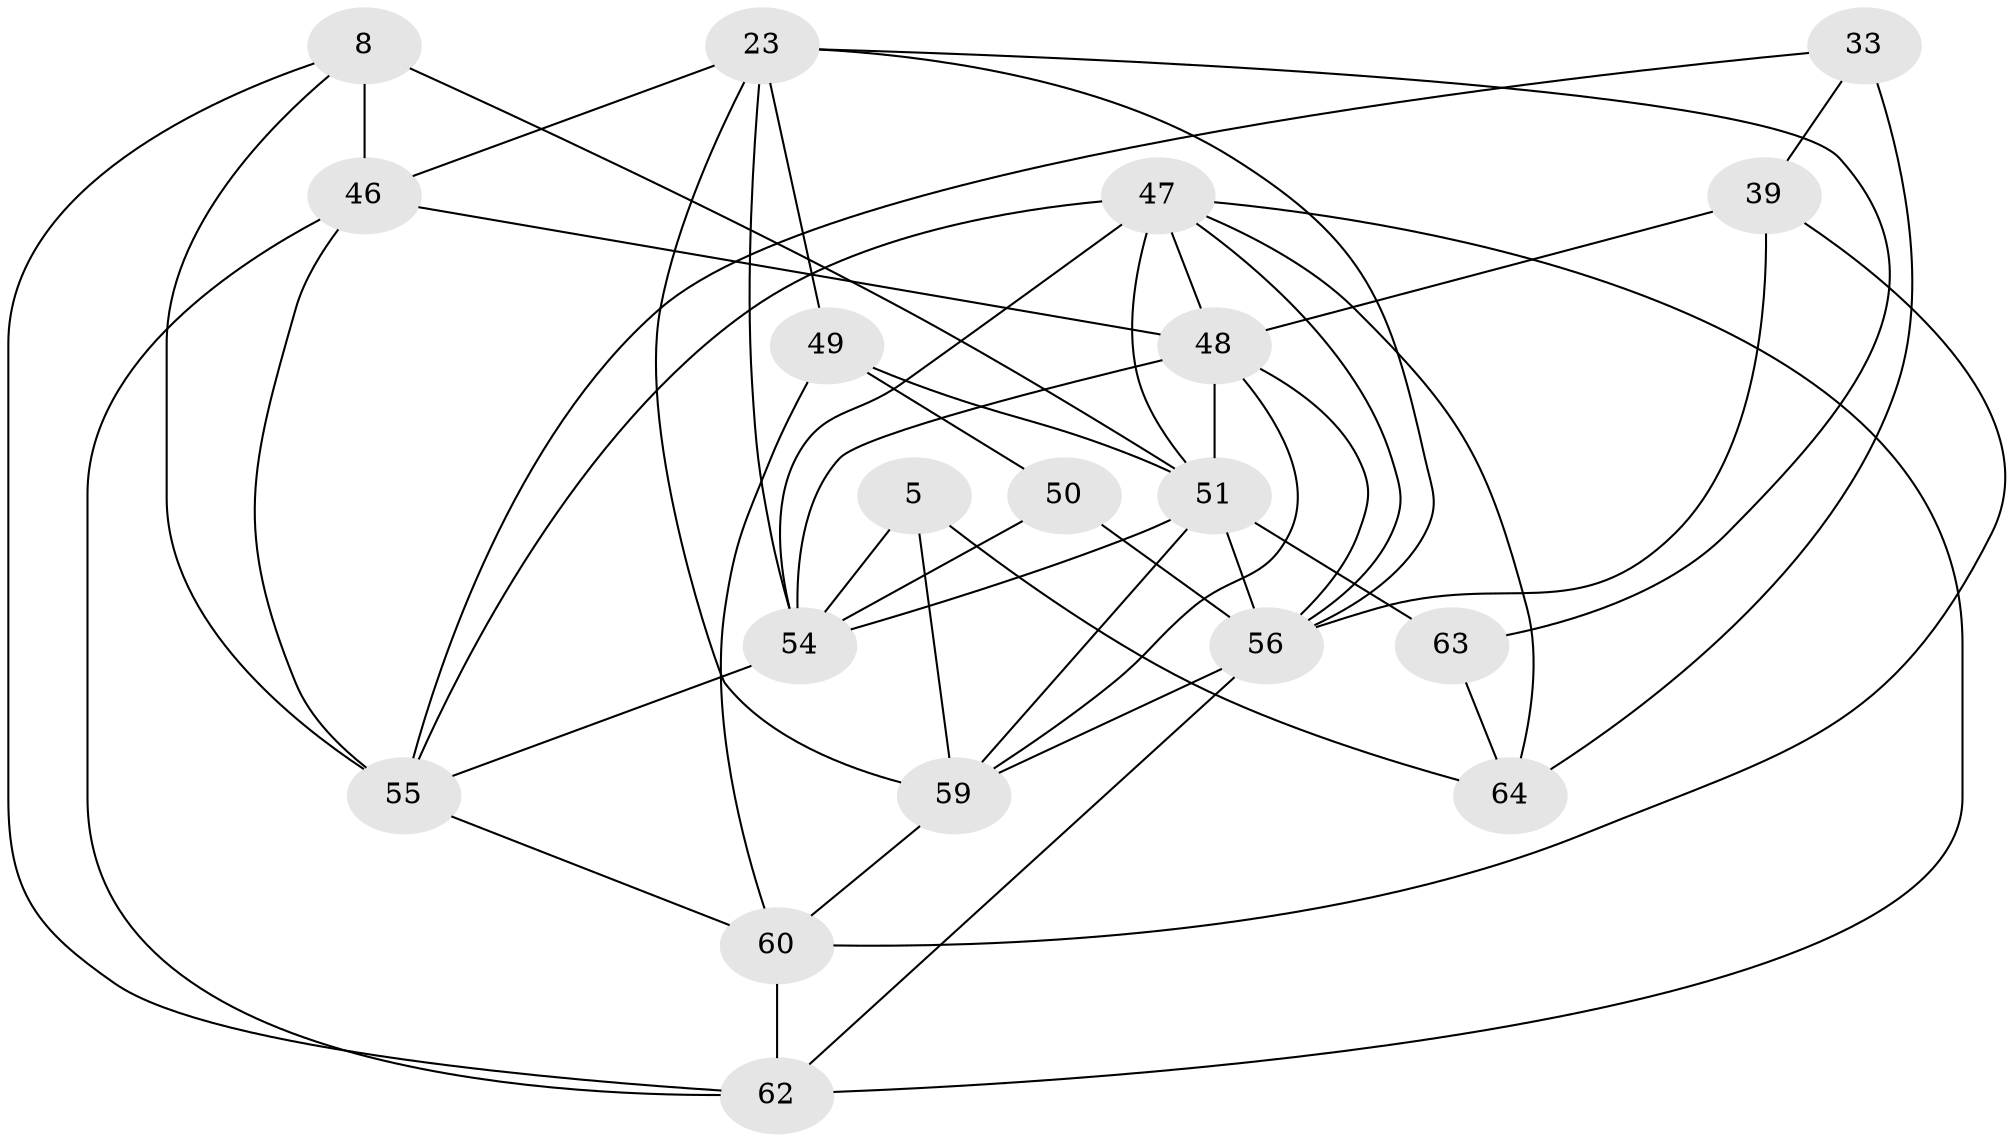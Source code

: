 // original degree distribution, {4: 1.0}
// Generated by graph-tools (version 1.1) at 2025/03/03/04/25 22:03:50]
// undirected, 19 vertices, 49 edges
graph export_dot {
graph [start="1"]
  node [color=gray90,style=filled];
  5;
  8 [super="+2"];
  23 [super="+15"];
  33;
  39;
  46 [super="+29+37"];
  47 [super="+22+35"];
  48 [super="+34+40"];
  49 [super="+20+43"];
  50 [super="+1+11"];
  51 [super="+25+44+45"];
  54 [super="+21+28+12"];
  55 [super="+38+52"];
  56 [super="+53+27+30"];
  59 [super="+32"];
  60 [super="+58+36"];
  62 [super="+6"];
  63;
  64 [super="+61"];
  5 -- 59;
  5 -- 64 [weight=2];
  5 -- 54;
  8 -- 62;
  8 -- 46 [weight=2];
  8 -- 51 [weight=2];
  8 -- 55;
  23 -- 46;
  23 -- 54 [weight=2];
  23 -- 63;
  23 -- 59;
  23 -- 49 [weight=2];
  23 -- 56;
  33 -- 39;
  33 -- 64 [weight=2];
  33 -- 55;
  39 -- 48;
  39 -- 60;
  39 -- 56;
  46 -- 48 [weight=2];
  46 -- 62;
  46 -- 55 [weight=2];
  47 -- 64 [weight=2];
  47 -- 62;
  47 -- 51 [weight=2];
  47 -- 48;
  47 -- 54;
  47 -- 55 [weight=2];
  47 -- 56;
  48 -- 51 [weight=3];
  48 -- 54 [weight=3];
  48 -- 59;
  48 -- 56;
  49 -- 50 [weight=2];
  49 -- 51 [weight=6];
  49 -- 60 [weight=2];
  50 -- 56 [weight=3];
  50 -- 54 [weight=3];
  51 -- 54 [weight=3];
  51 -- 56 [weight=2];
  51 -- 59;
  51 -- 63;
  54 -- 55;
  55 -- 60;
  56 -- 59 [weight=2];
  56 -- 62;
  59 -- 60 [weight=2];
  60 -- 62 [weight=2];
  63 -- 64 [weight=2];
}
